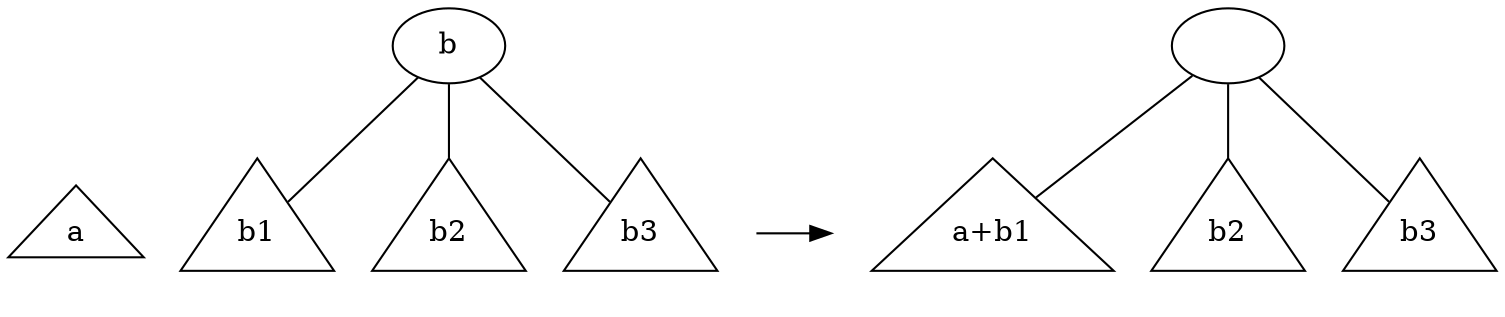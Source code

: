 digraph Tree {
  ordering=out;
  edge [dir="none"];
  b;
  root2 [label=""];
  node [shape="triangle"];
  a;
  node [height=1.0];
  b -> b1;
  b -> b2;
  b -> b3;
  ab1 [label="a+b1"];
  b2new [label="b2"];
  b3new [label="b3"];
  root2 -> ab1;
  root2 -> b2new;
  root2 -> b3new;
  breakL [label="", style=invis, width=0];
  breakR [label="", style=invis, width=0];
  {
    rank=same;
    a -> b1 [style=invis];
    b3 -> breakL [style=invis];
    breakL -> breakR [dir=forward, minlen=2];
    breakR -> ab1 [style=invis];
  }
}
